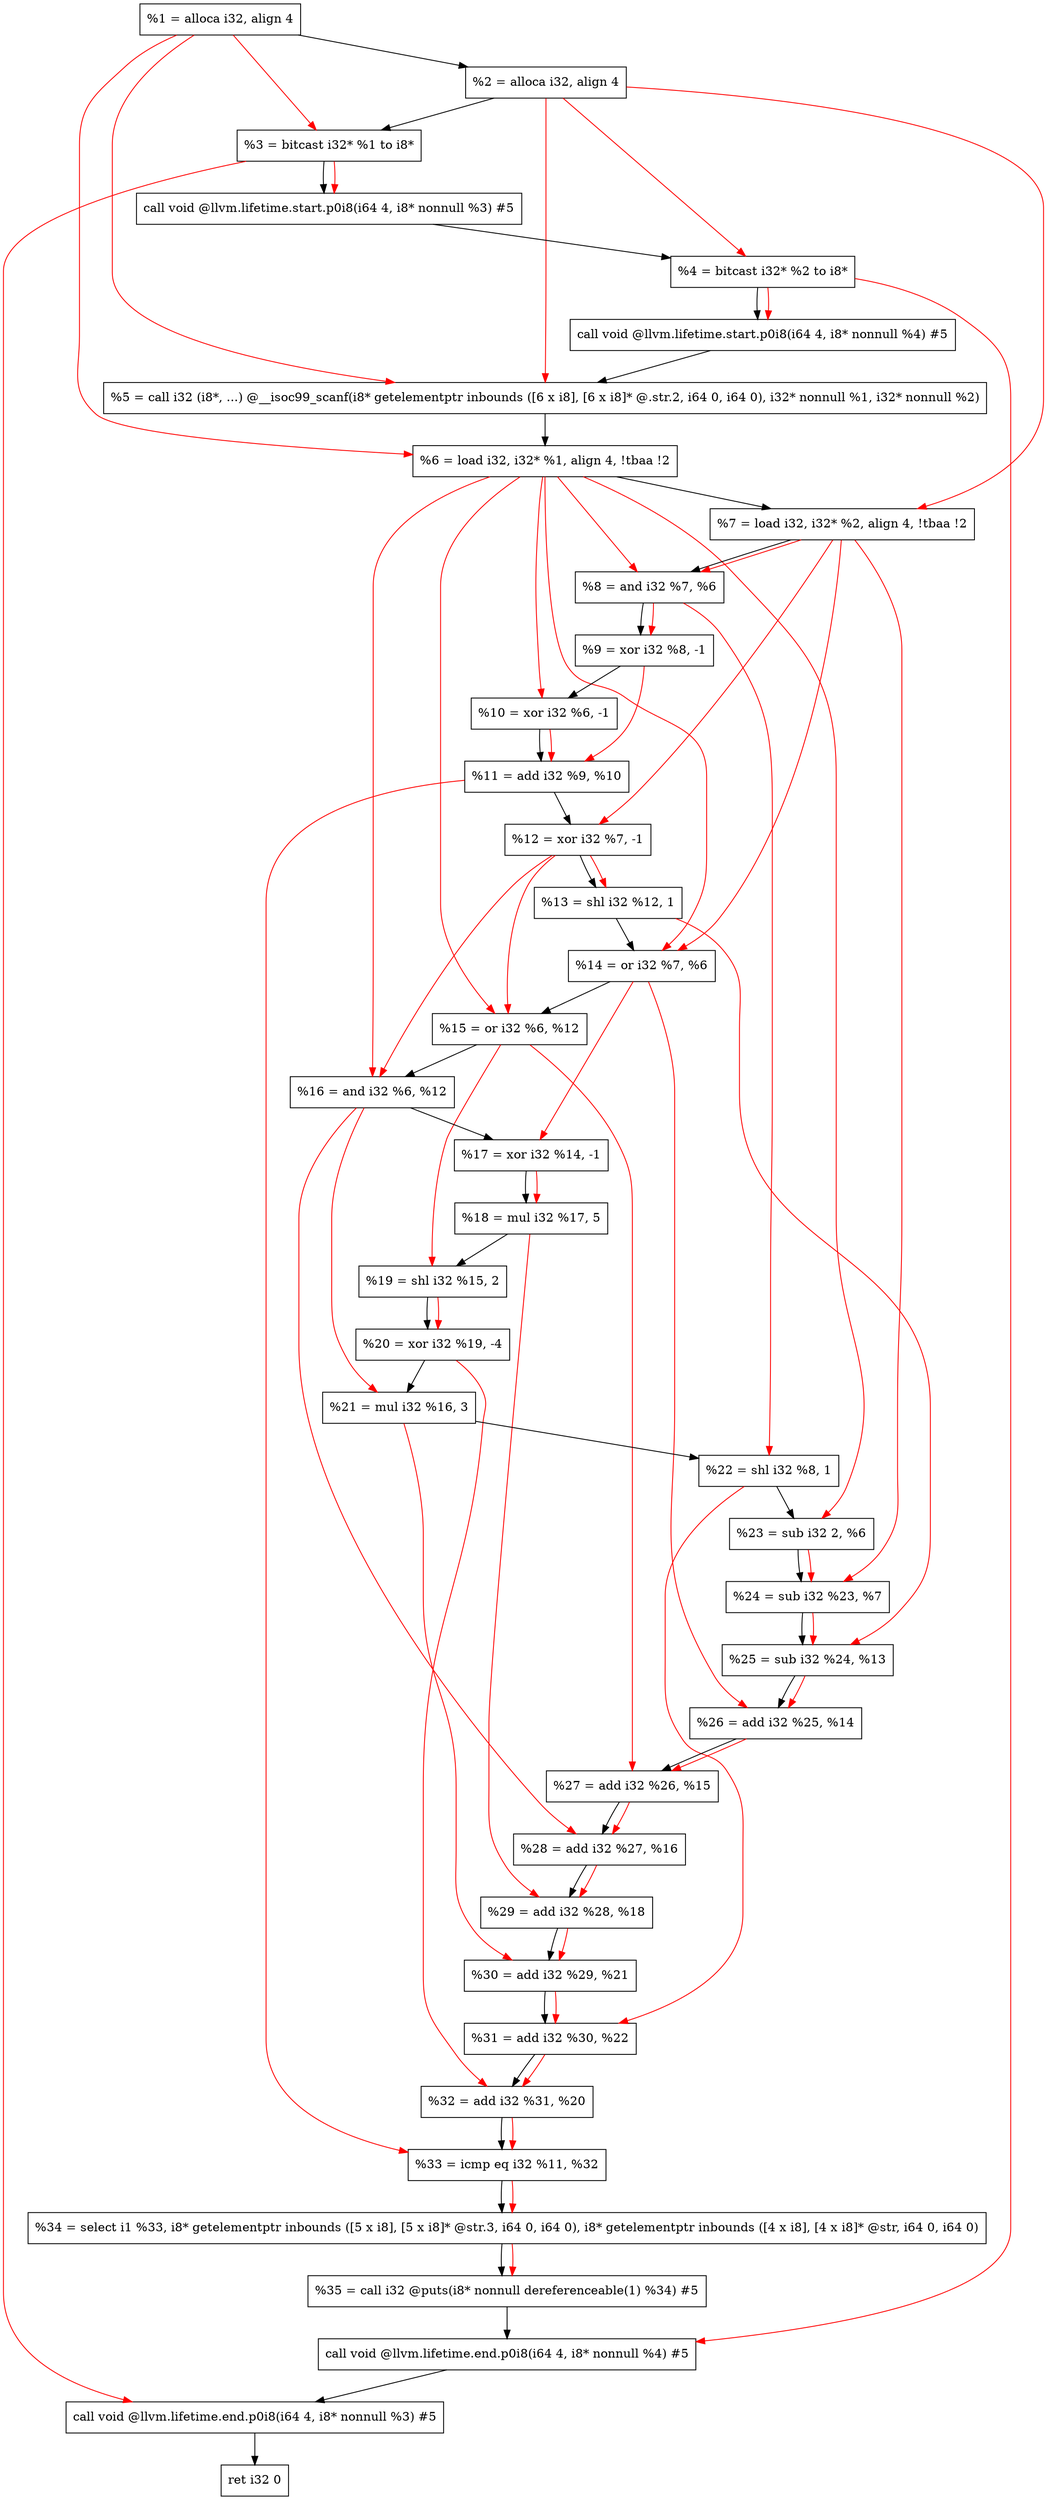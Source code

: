 digraph "DFG for'main' function" {
	Node0x1e2ee98[shape=record, label="  %1 = alloca i32, align 4"];
	Node0x1e2ef18[shape=record, label="  %2 = alloca i32, align 4"];
	Node0x1e2efa8[shape=record, label="  %3 = bitcast i32* %1 to i8*"];
	Node0x1e2f408[shape=record, label="  call void @llvm.lifetime.start.p0i8(i64 4, i8* nonnull %3) #5"];
	Node0x1e2f4e8[shape=record, label="  %4 = bitcast i32* %2 to i8*"];
	Node0x1e2f608[shape=record, label="  call void @llvm.lifetime.start.p0i8(i64 4, i8* nonnull %4) #5"];
	Node0x1e2f840[shape=record, label="  %5 = call i32 (i8*, ...) @__isoc99_scanf(i8* getelementptr inbounds ([6 x i8], [6 x i8]* @.str.2, i64 0, i64 0), i32* nonnull %1, i32* nonnull %2)"];
	Node0x1e2f8f8[shape=record, label="  %6 = load i32, i32* %1, align 4, !tbaa !2"];
	Node0x1e30868[shape=record, label="  %7 = load i32, i32* %2, align 4, !tbaa !2"];
	Node0x1e30ef0[shape=record, label="  %8 = and i32 %7, %6"];
	Node0x1e30f60[shape=record, label="  %9 = xor i32 %8, -1"];
	Node0x1e30fd0[shape=record, label="  %10 = xor i32 %6, -1"];
	Node0x1e31040[shape=record, label="  %11 = add i32 %9, %10"];
	Node0x1e310b0[shape=record, label="  %12 = xor i32 %7, -1"];
	Node0x1e31120[shape=record, label="  %13 = shl i32 %12, 1"];
	Node0x1e31190[shape=record, label="  %14 = or i32 %7, %6"];
	Node0x1e31200[shape=record, label="  %15 = or i32 %6, %12"];
	Node0x1e31270[shape=record, label="  %16 = and i32 %6, %12"];
	Node0x1e312e0[shape=record, label="  %17 = xor i32 %14, -1"];
	Node0x1e31350[shape=record, label="  %18 = mul i32 %17, 5"];
	Node0x1e313c0[shape=record, label="  %19 = shl i32 %15, 2"];
	Node0x1e31430[shape=record, label="  %20 = xor i32 %19, -4"];
	Node0x1e314a0[shape=record, label="  %21 = mul i32 %16, 3"];
	Node0x1e31510[shape=record, label="  %22 = shl i32 %8, 1"];
	Node0x1e31580[shape=record, label="  %23 = sub i32 2, %6"];
	Node0x1e315f0[shape=record, label="  %24 = sub i32 %23, %7"];
	Node0x1e31660[shape=record, label="  %25 = sub i32 %24, %13"];
	Node0x1e316d0[shape=record, label="  %26 = add i32 %25, %14"];
	Node0x1e31740[shape=record, label="  %27 = add i32 %26, %15"];
	Node0x1e317b0[shape=record, label="  %28 = add i32 %27, %16"];
	Node0x1e31820[shape=record, label="  %29 = add i32 %28, %18"];
	Node0x1e31890[shape=record, label="  %30 = add i32 %29, %21"];
	Node0x1e31900[shape=record, label="  %31 = add i32 %30, %22"];
	Node0x1e31970[shape=record, label="  %32 = add i32 %31, %20"];
	Node0x1e31bf0[shape=record, label="  %33 = icmp eq i32 %11, %32"];
	Node0x1dcf9d8[shape=record, label="  %34 = select i1 %33, i8* getelementptr inbounds ([5 x i8], [5 x i8]* @str.3, i64 0, i64 0), i8* getelementptr inbounds ([4 x i8], [4 x i8]* @str, i64 0, i64 0)"];
	Node0x1e31c80[shape=record, label="  %35 = call i32 @puts(i8* nonnull dereferenceable(1) %34) #5"];
	Node0x1e31ed8[shape=record, label="  call void @llvm.lifetime.end.p0i8(i64 4, i8* nonnull %4) #5"];
	Node0x1e32038[shape=record, label="  call void @llvm.lifetime.end.p0i8(i64 4, i8* nonnull %3) #5"];
	Node0x1e320f8[shape=record, label="  ret i32 0"];
	Node0x1e2ee98 -> Node0x1e2ef18;
	Node0x1e2ef18 -> Node0x1e2efa8;
	Node0x1e2efa8 -> Node0x1e2f408;
	Node0x1e2f408 -> Node0x1e2f4e8;
	Node0x1e2f4e8 -> Node0x1e2f608;
	Node0x1e2f608 -> Node0x1e2f840;
	Node0x1e2f840 -> Node0x1e2f8f8;
	Node0x1e2f8f8 -> Node0x1e30868;
	Node0x1e30868 -> Node0x1e30ef0;
	Node0x1e30ef0 -> Node0x1e30f60;
	Node0x1e30f60 -> Node0x1e30fd0;
	Node0x1e30fd0 -> Node0x1e31040;
	Node0x1e31040 -> Node0x1e310b0;
	Node0x1e310b0 -> Node0x1e31120;
	Node0x1e31120 -> Node0x1e31190;
	Node0x1e31190 -> Node0x1e31200;
	Node0x1e31200 -> Node0x1e31270;
	Node0x1e31270 -> Node0x1e312e0;
	Node0x1e312e0 -> Node0x1e31350;
	Node0x1e31350 -> Node0x1e313c0;
	Node0x1e313c0 -> Node0x1e31430;
	Node0x1e31430 -> Node0x1e314a0;
	Node0x1e314a0 -> Node0x1e31510;
	Node0x1e31510 -> Node0x1e31580;
	Node0x1e31580 -> Node0x1e315f0;
	Node0x1e315f0 -> Node0x1e31660;
	Node0x1e31660 -> Node0x1e316d0;
	Node0x1e316d0 -> Node0x1e31740;
	Node0x1e31740 -> Node0x1e317b0;
	Node0x1e317b0 -> Node0x1e31820;
	Node0x1e31820 -> Node0x1e31890;
	Node0x1e31890 -> Node0x1e31900;
	Node0x1e31900 -> Node0x1e31970;
	Node0x1e31970 -> Node0x1e31bf0;
	Node0x1e31bf0 -> Node0x1dcf9d8;
	Node0x1dcf9d8 -> Node0x1e31c80;
	Node0x1e31c80 -> Node0x1e31ed8;
	Node0x1e31ed8 -> Node0x1e32038;
	Node0x1e32038 -> Node0x1e320f8;
edge [color=red]
	Node0x1e2ee98 -> Node0x1e2efa8;
	Node0x1e2efa8 -> Node0x1e2f408;
	Node0x1e2ef18 -> Node0x1e2f4e8;
	Node0x1e2f4e8 -> Node0x1e2f608;
	Node0x1e2ee98 -> Node0x1e2f840;
	Node0x1e2ef18 -> Node0x1e2f840;
	Node0x1e2ee98 -> Node0x1e2f8f8;
	Node0x1e2ef18 -> Node0x1e30868;
	Node0x1e30868 -> Node0x1e30ef0;
	Node0x1e2f8f8 -> Node0x1e30ef0;
	Node0x1e30ef0 -> Node0x1e30f60;
	Node0x1e2f8f8 -> Node0x1e30fd0;
	Node0x1e30f60 -> Node0x1e31040;
	Node0x1e30fd0 -> Node0x1e31040;
	Node0x1e30868 -> Node0x1e310b0;
	Node0x1e310b0 -> Node0x1e31120;
	Node0x1e30868 -> Node0x1e31190;
	Node0x1e2f8f8 -> Node0x1e31190;
	Node0x1e2f8f8 -> Node0x1e31200;
	Node0x1e310b0 -> Node0x1e31200;
	Node0x1e2f8f8 -> Node0x1e31270;
	Node0x1e310b0 -> Node0x1e31270;
	Node0x1e31190 -> Node0x1e312e0;
	Node0x1e312e0 -> Node0x1e31350;
	Node0x1e31200 -> Node0x1e313c0;
	Node0x1e313c0 -> Node0x1e31430;
	Node0x1e31270 -> Node0x1e314a0;
	Node0x1e30ef0 -> Node0x1e31510;
	Node0x1e2f8f8 -> Node0x1e31580;
	Node0x1e31580 -> Node0x1e315f0;
	Node0x1e30868 -> Node0x1e315f0;
	Node0x1e315f0 -> Node0x1e31660;
	Node0x1e31120 -> Node0x1e31660;
	Node0x1e31660 -> Node0x1e316d0;
	Node0x1e31190 -> Node0x1e316d0;
	Node0x1e316d0 -> Node0x1e31740;
	Node0x1e31200 -> Node0x1e31740;
	Node0x1e31740 -> Node0x1e317b0;
	Node0x1e31270 -> Node0x1e317b0;
	Node0x1e317b0 -> Node0x1e31820;
	Node0x1e31350 -> Node0x1e31820;
	Node0x1e31820 -> Node0x1e31890;
	Node0x1e314a0 -> Node0x1e31890;
	Node0x1e31890 -> Node0x1e31900;
	Node0x1e31510 -> Node0x1e31900;
	Node0x1e31900 -> Node0x1e31970;
	Node0x1e31430 -> Node0x1e31970;
	Node0x1e31040 -> Node0x1e31bf0;
	Node0x1e31970 -> Node0x1e31bf0;
	Node0x1e31bf0 -> Node0x1dcf9d8;
	Node0x1dcf9d8 -> Node0x1e31c80;
	Node0x1e2f4e8 -> Node0x1e31ed8;
	Node0x1e2efa8 -> Node0x1e32038;
}
